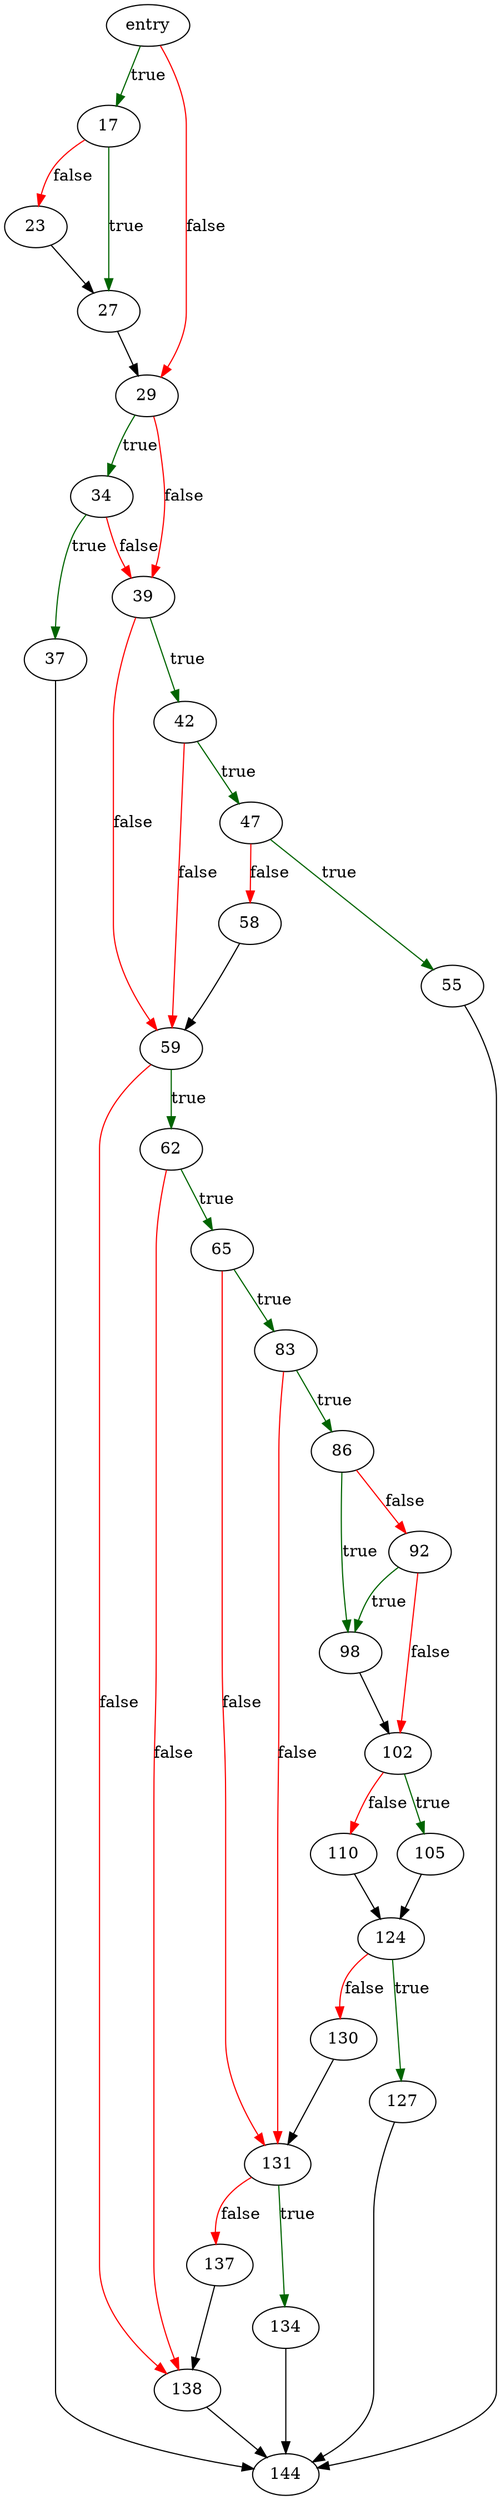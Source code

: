 digraph "getPageMMap" {
	// Node definitions.
	4 [label=entry];
	17;
	23;
	27;
	29;
	34;
	37;
	39;
	42;
	47;
	55;
	58;
	59;
	62;
	65;
	83;
	86;
	92;
	98;
	102;
	105;
	110;
	124;
	127;
	130;
	131;
	134;
	137;
	138;
	144;

	// Edge definitions.
	4 -> 17 [
		color=darkgreen
		label=true
	];
	4 -> 29 [
		color=red
		label=false
	];
	17 -> 23 [
		color=red
		label=false
	];
	17 -> 27 [
		color=darkgreen
		label=true
	];
	23 -> 27;
	27 -> 29;
	29 -> 34 [
		color=darkgreen
		label=true
	];
	29 -> 39 [
		color=red
		label=false
	];
	34 -> 37 [
		color=darkgreen
		label=true
	];
	34 -> 39 [
		color=red
		label=false
	];
	37 -> 144;
	39 -> 42 [
		color=darkgreen
		label=true
	];
	39 -> 59 [
		color=red
		label=false
	];
	42 -> 47 [
		color=darkgreen
		label=true
	];
	42 -> 59 [
		color=red
		label=false
	];
	47 -> 55 [
		color=darkgreen
		label=true
	];
	47 -> 58 [
		color=red
		label=false
	];
	55 -> 144;
	58 -> 59;
	59 -> 62 [
		color=darkgreen
		label=true
	];
	59 -> 138 [
		color=red
		label=false
	];
	62 -> 65 [
		color=darkgreen
		label=true
	];
	62 -> 138 [
		color=red
		label=false
	];
	65 -> 83 [
		color=darkgreen
		label=true
	];
	65 -> 131 [
		color=red
		label=false
	];
	83 -> 86 [
		color=darkgreen
		label=true
	];
	83 -> 131 [
		color=red
		label=false
	];
	86 -> 92 [
		color=red
		label=false
	];
	86 -> 98 [
		color=darkgreen
		label=true
	];
	92 -> 98 [
		color=darkgreen
		label=true
	];
	92 -> 102 [
		color=red
		label=false
	];
	98 -> 102;
	102 -> 105 [
		color=darkgreen
		label=true
	];
	102 -> 110 [
		color=red
		label=false
	];
	105 -> 124;
	110 -> 124;
	124 -> 127 [
		color=darkgreen
		label=true
	];
	124 -> 130 [
		color=red
		label=false
	];
	127 -> 144;
	130 -> 131;
	131 -> 134 [
		color=darkgreen
		label=true
	];
	131 -> 137 [
		color=red
		label=false
	];
	134 -> 144;
	137 -> 138;
	138 -> 144;
}